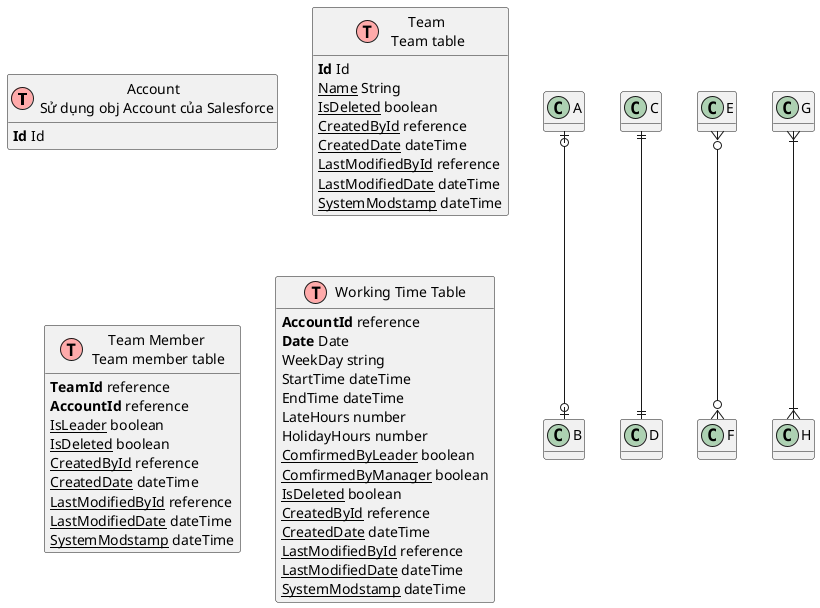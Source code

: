 @startuml
' uncomment the line below if you're using computer with a retina display
' skinparam dpi 300
!define Table(name,desc) class name as "desc" << (T,#FFAAAA) >>
' we use bold for primary key
' green color for unique
' and underscore for not_null
!define primary_key(x) <b>x</b>
!define unique(x) <color:green>x</color>
!define not_null(x) <u>x</u>
' other tags available:
' <i></i>
' <back:COLOR></color>, where color is a color name or html color code
' (#FFAACC)
' see: http://plantuml.com/classes.html#More
hide methods
hide stereotypes

' entities

Table(Account,"Account \n Sử dụng obj Account của Salesforce") { 
  primary_key(Id) Id
} 

Table(Team,"Team\n Team table"){
    primary_key(Id) Id
    not_null(Name) String
    not_null(IsDeleted) boolean
    not_null(CreatedById) reference
    not_null(CreatedDate) dateTime
    not_null(LastModifiedById) reference
    not_null(LastModifiedDate) dateTime
    not_null(SystemModstamp) dateTime
    
}

Table(Team_Member,"Team Member\n Team member table"){
    primary_key(TeamId) reference
    primary_key(AccountId) reference
    not_null(IsLeader) boolean
    not_null(IsDeleted) boolean
    not_null(CreatedById) reference
    not_null(CreatedDate) dateTime
    not_null(LastModifiedById) reference
    not_null(LastModifiedDate) dateTime
    not_null(SystemModstamp) dateTime
    
}

Table(Working_Time,"Working Time Table"){
    primary_key(AccountId) reference
    primary_key(Date) Date
    WeekDay string
    StartTime dateTime
    EndTime dateTime
    LateHours number
    HolidayHours number 
    not_null(ComfirmedByLeader) boolean
    not_null(ComfirmedByManager) boolean
    not_null(IsDeleted) boolean
    not_null(CreatedById) reference
    not_null(CreatedDate) dateTime
    not_null(LastModifiedById) reference
    not_null(LastModifiedDate) dateTime
    not_null(SystemModstamp) dateTime
}

' zero or one
A |o--o| B

' exactly one
C ||--|| D

' zero or many
E }o--o{ F

' one or many
G }|--|{ H

@enduml
